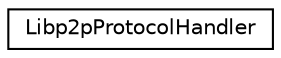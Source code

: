 digraph "Graphical Class Hierarchy"
{
  edge [fontname="Helvetica",fontsize="10",labelfontname="Helvetica",labelfontsize="10"];
  node [fontname="Helvetica",fontsize="10",shape=record];
  rankdir="LR";
  Node0 [label="Libp2pProtocolHandler",height=0.2,width=0.4,color="black", fillcolor="white", style="filled",URL="$struct_libp2p_protocol_handler.html"];
}
